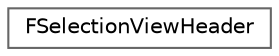 digraph "Graphical Class Hierarchy"
{
 // INTERACTIVE_SVG=YES
 // LATEX_PDF_SIZE
  bgcolor="transparent";
  edge [fontname=Helvetica,fontsize=10,labelfontname=Helvetica,labelfontsize=10];
  node [fontname=Helvetica,fontsize=10,shape=box,height=0.2,width=0.4];
  rankdir="LR";
  Node0 [id="Node000000",label="FSelectionViewHeader",height=0.2,width=0.4,color="grey40", fillcolor="white", style="filled",URL="$d2/dc5/structFSelectionViewHeader.html",tooltip="Header 1st column possible values: Transform Index/Face Index/Vertex Index based on the OutputType 2n..."];
}
